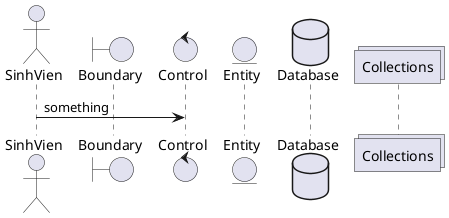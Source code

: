 @startuml statistical

actor       SinhVien   as A
boundary    Boundary    as Foo2
control     Control     as C
entity      Entity      as Foo4
database    Database    as D
collections Collections as Foo6

A -> C : something

@enduml


